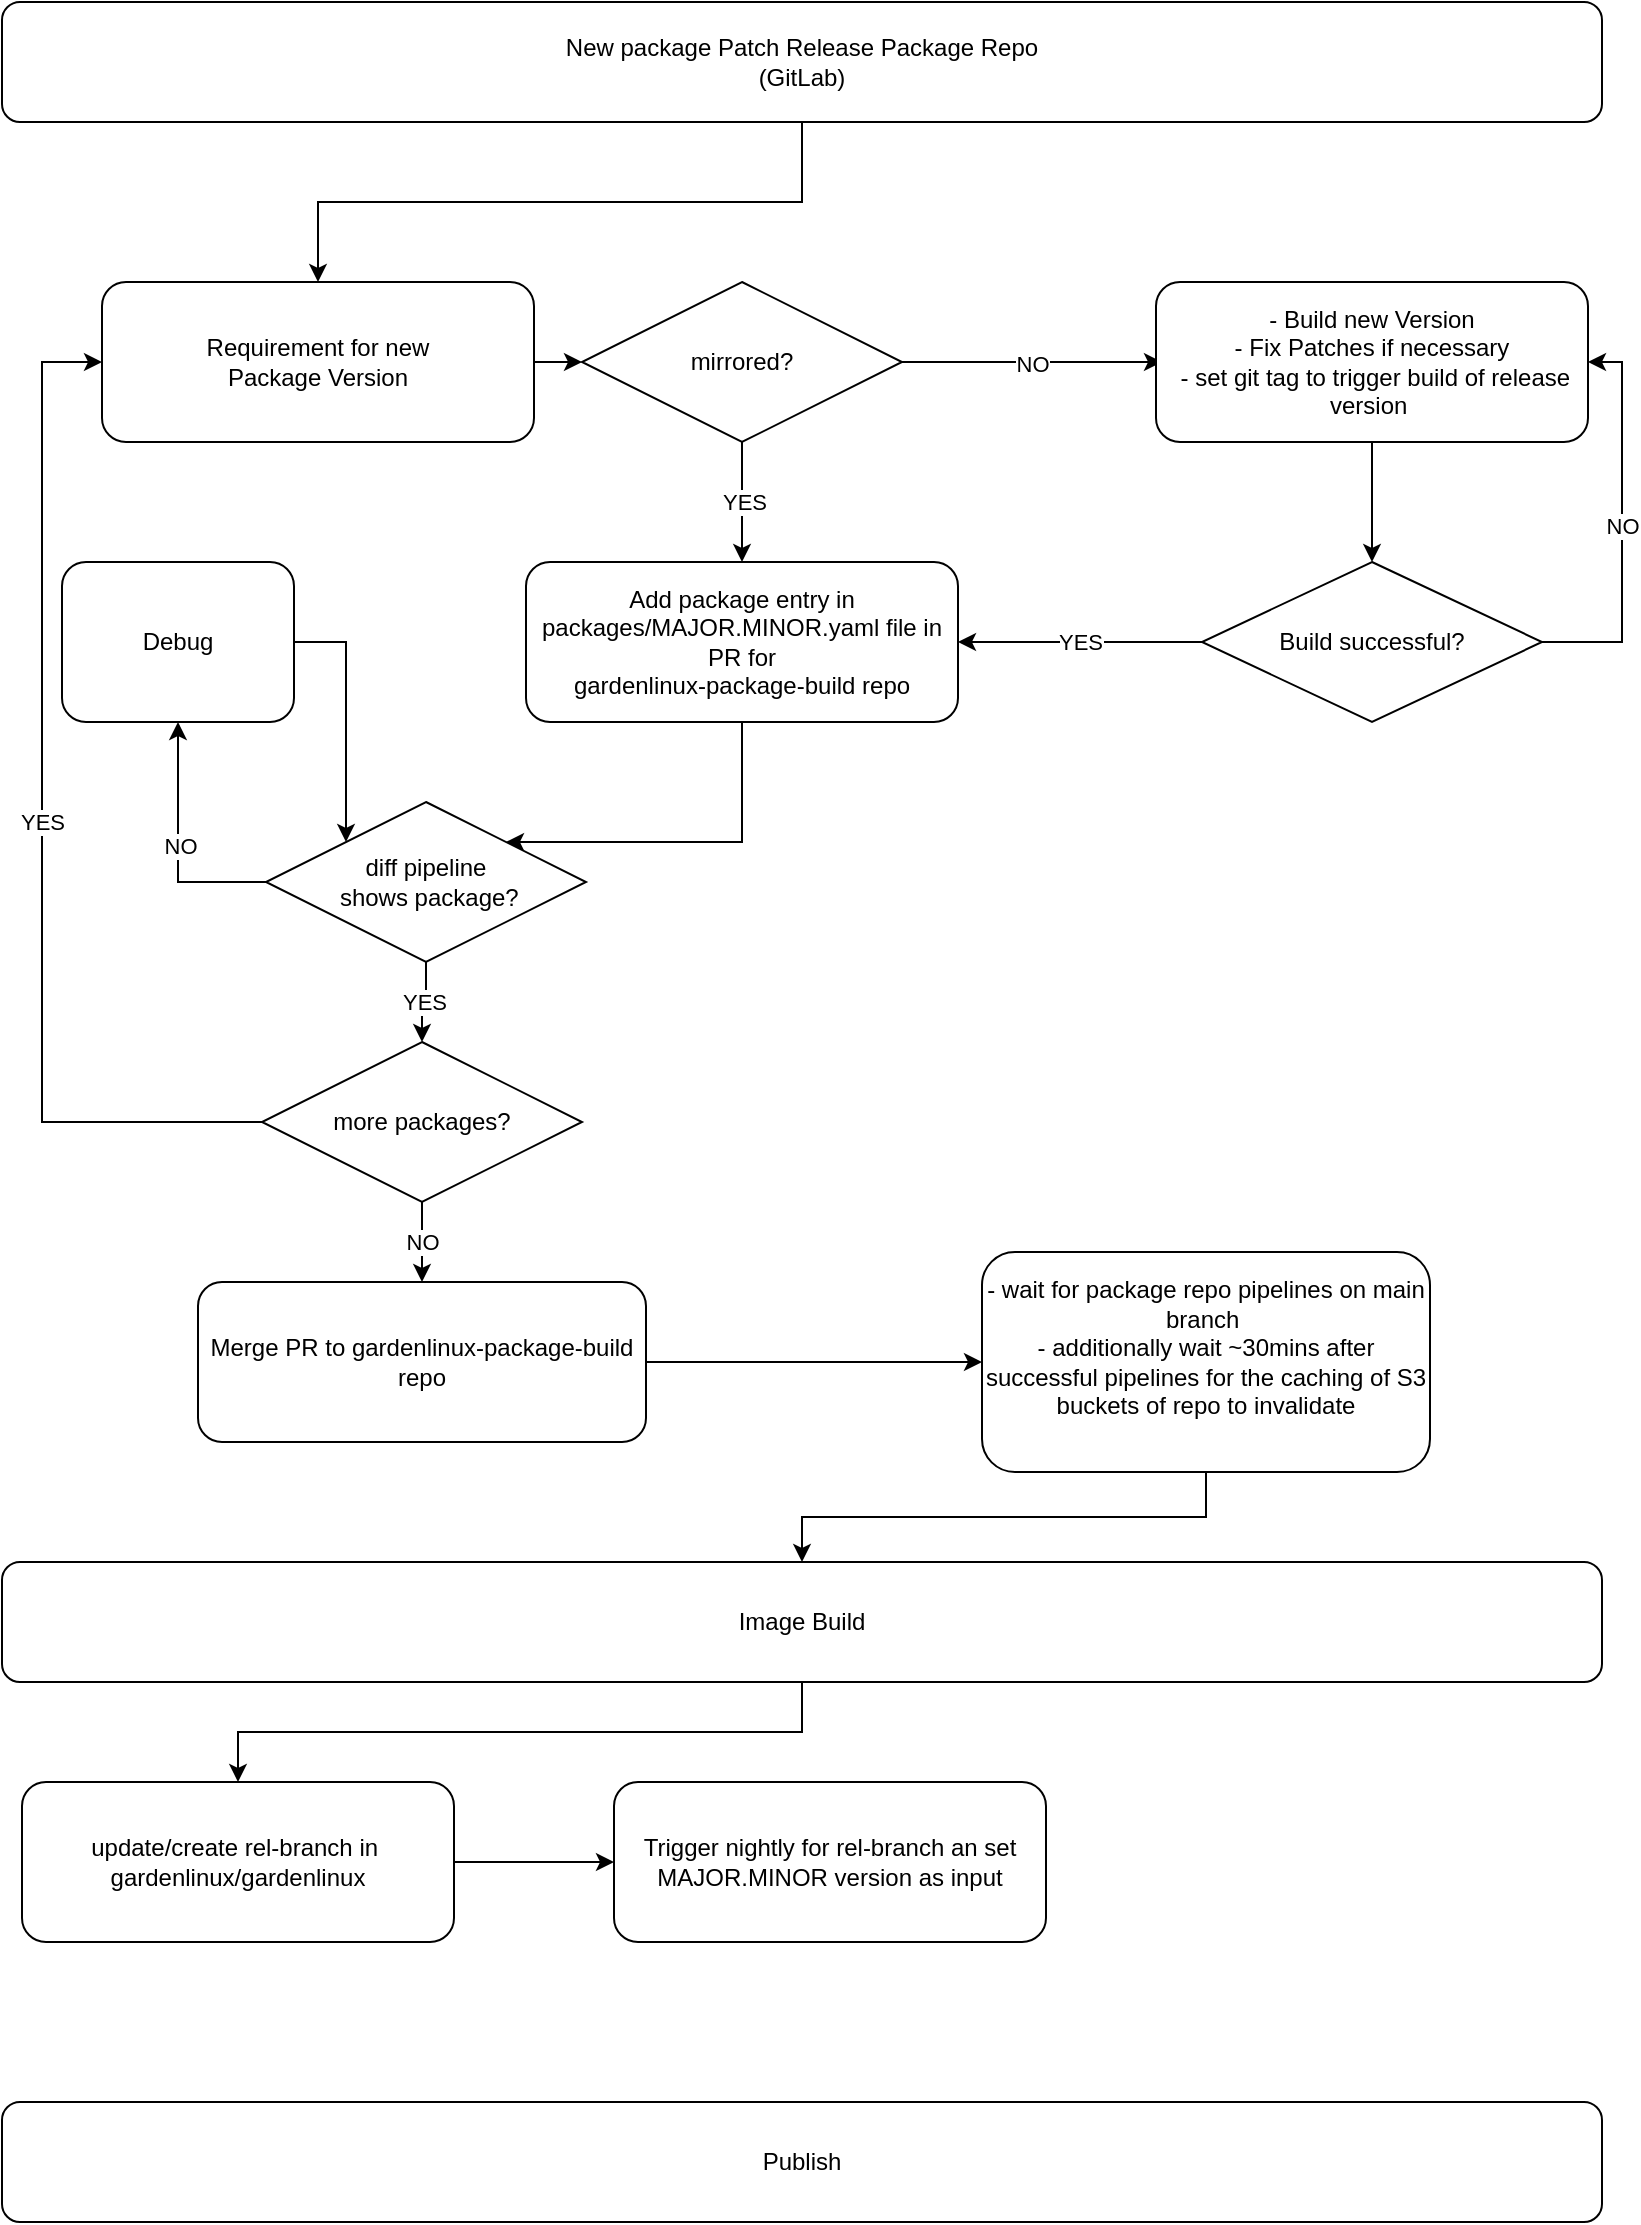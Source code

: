 <mxfile version="23.1.3" type="github">
  <diagram name="Page-1" id="NSF7K2qSmASbsmWNM3FZ">
    <mxGraphModel dx="1242" dy="1996" grid="1" gridSize="10" guides="1" tooltips="1" connect="1" arrows="1" fold="1" page="1" pageScale="1" pageWidth="827" pageHeight="1169" math="0" shadow="0">
      <root>
        <mxCell id="0" />
        <mxCell id="1" parent="0" />
        <mxCell id="F2_17KbJ8ExGYCIDA01D-46" style="edgeStyle=orthogonalEdgeStyle;rounded=0;orthogonalLoop=1;jettySize=auto;html=1;exitX=0.5;exitY=1;exitDx=0;exitDy=0;" parent="1" source="F2_17KbJ8ExGYCIDA01D-1" target="F2_17KbJ8ExGYCIDA01D-8" edge="1">
          <mxGeometry relative="1" as="geometry" />
        </mxCell>
        <mxCell id="F2_17KbJ8ExGYCIDA01D-1" value="New package Patch Release Package Repo&lt;br&gt;(GitLab)" style="rounded=1;whiteSpace=wrap;html=1;" parent="1" vertex="1">
          <mxGeometry y="-50" width="800" height="60" as="geometry" />
        </mxCell>
        <mxCell id="F2_17KbJ8ExGYCIDA01D-47" style="edgeStyle=orthogonalEdgeStyle;rounded=0;orthogonalLoop=1;jettySize=auto;html=1;exitX=0.5;exitY=1;exitDx=0;exitDy=0;entryX=0.5;entryY=0;entryDx=0;entryDy=0;" parent="1" source="F2_17KbJ8ExGYCIDA01D-2" target="F2_17KbJ8ExGYCIDA01D-9" edge="1">
          <mxGeometry relative="1" as="geometry" />
        </mxCell>
        <mxCell id="F2_17KbJ8ExGYCIDA01D-2" value="Image Build" style="rounded=1;whiteSpace=wrap;html=1;" parent="1" vertex="1">
          <mxGeometry y="730" width="800" height="60" as="geometry" />
        </mxCell>
        <mxCell id="F2_17KbJ8ExGYCIDA01D-3" value="Publish" style="rounded=1;whiteSpace=wrap;html=1;" parent="1" vertex="1">
          <mxGeometry y="1000" width="800" height="60" as="geometry" />
        </mxCell>
        <mxCell id="F2_17KbJ8ExGYCIDA01D-37" style="edgeStyle=orthogonalEdgeStyle;rounded=0;orthogonalLoop=1;jettySize=auto;html=1;exitX=0.5;exitY=1;exitDx=0;exitDy=0;entryX=1;entryY=0;entryDx=0;entryDy=0;" parent="1" source="F2_17KbJ8ExGYCIDA01D-6" target="F2_17KbJ8ExGYCIDA01D-27" edge="1">
          <mxGeometry relative="1" as="geometry">
            <Array as="points">
              <mxPoint x="370" y="370" />
            </Array>
          </mxGeometry>
        </mxCell>
        <mxCell id="F2_17KbJ8ExGYCIDA01D-6" value="Add package entry in packages/MAJOR.MINOR.yaml file in&lt;br&gt;&amp;nbsp;PR for&amp;nbsp;&lt;br&gt;gardenlinux-package-build repo" style="rounded=1;whiteSpace=wrap;html=1;" parent="1" vertex="1">
          <mxGeometry x="262" y="230" width="216" height="80" as="geometry" />
        </mxCell>
        <mxCell id="F2_17KbJ8ExGYCIDA01D-20" style="edgeStyle=orthogonalEdgeStyle;rounded=0;orthogonalLoop=1;jettySize=auto;html=1;exitX=1;exitY=0.5;exitDx=0;exitDy=0;entryX=0;entryY=0.5;entryDx=0;entryDy=0;" parent="1" source="F2_17KbJ8ExGYCIDA01D-8" target="F2_17KbJ8ExGYCIDA01D-12" edge="1">
          <mxGeometry relative="1" as="geometry" />
        </mxCell>
        <mxCell id="F2_17KbJ8ExGYCIDA01D-8" value="Requirement for new &lt;br&gt;Package Version" style="rounded=1;whiteSpace=wrap;html=1;" parent="1" vertex="1">
          <mxGeometry x="50" y="90" width="216" height="80" as="geometry" />
        </mxCell>
        <mxCell id="F2_17KbJ8ExGYCIDA01D-48" style="edgeStyle=orthogonalEdgeStyle;rounded=0;orthogonalLoop=1;jettySize=auto;html=1;exitX=1;exitY=0.5;exitDx=0;exitDy=0;entryX=0;entryY=0.5;entryDx=0;entryDy=0;" parent="1" source="F2_17KbJ8ExGYCIDA01D-9" target="F2_17KbJ8ExGYCIDA01D-10" edge="1">
          <mxGeometry relative="1" as="geometry" />
        </mxCell>
        <mxCell id="F2_17KbJ8ExGYCIDA01D-9" value="update/create rel-branch in&amp;nbsp;&lt;br&gt;gardenlinux/gardenlinux" style="rounded=1;whiteSpace=wrap;html=1;" parent="1" vertex="1">
          <mxGeometry x="10" y="840" width="216" height="80" as="geometry" />
        </mxCell>
        <mxCell id="F2_17KbJ8ExGYCIDA01D-10" value="Trigger nightly for rel-branch an set MAJOR.MINOR version as input&lt;br&gt;" style="rounded=1;whiteSpace=wrap;html=1;" parent="1" vertex="1">
          <mxGeometry x="306" y="840" width="216" height="80" as="geometry" />
        </mxCell>
        <mxCell id="F2_17KbJ8ExGYCIDA01D-14" value="NO" style="edgeStyle=orthogonalEdgeStyle;rounded=0;orthogonalLoop=1;jettySize=auto;html=1;exitX=1;exitY=0.5;exitDx=0;exitDy=0;" parent="1" source="F2_17KbJ8ExGYCIDA01D-12" edge="1">
          <mxGeometry relative="1" as="geometry">
            <mxPoint x="580" y="130" as="targetPoint" />
          </mxGeometry>
        </mxCell>
        <mxCell id="F2_17KbJ8ExGYCIDA01D-21" value="YES" style="edgeStyle=orthogonalEdgeStyle;rounded=0;orthogonalLoop=1;jettySize=auto;html=1;exitX=0.5;exitY=1;exitDx=0;exitDy=0;" parent="1" source="F2_17KbJ8ExGYCIDA01D-12" edge="1">
          <mxGeometry relative="1" as="geometry">
            <mxPoint x="370" y="230" as="targetPoint" />
          </mxGeometry>
        </mxCell>
        <mxCell id="F2_17KbJ8ExGYCIDA01D-12" value="mirrored?" style="rhombus;whiteSpace=wrap;html=1;" parent="1" vertex="1">
          <mxGeometry x="290" y="90" width="160" height="80" as="geometry" />
        </mxCell>
        <mxCell id="F2_17KbJ8ExGYCIDA01D-25" style="edgeStyle=orthogonalEdgeStyle;rounded=0;orthogonalLoop=1;jettySize=auto;html=1;exitX=0.5;exitY=1;exitDx=0;exitDy=0;entryX=0.5;entryY=0;entryDx=0;entryDy=0;" parent="1" source="F2_17KbJ8ExGYCIDA01D-16" target="F2_17KbJ8ExGYCIDA01D-18" edge="1">
          <mxGeometry relative="1" as="geometry" />
        </mxCell>
        <mxCell id="F2_17KbJ8ExGYCIDA01D-16" value="- Build new Version&lt;br&gt;- Fix Patches if necessary&lt;br&gt;&amp;nbsp;- set git tag to trigger build of release version&amp;nbsp;" style="rounded=1;whiteSpace=wrap;html=1;" parent="1" vertex="1">
          <mxGeometry x="577" y="90" width="216" height="80" as="geometry" />
        </mxCell>
        <mxCell id="F2_17KbJ8ExGYCIDA01D-19" value="NO" style="edgeStyle=orthogonalEdgeStyle;rounded=0;orthogonalLoop=1;jettySize=auto;html=1;exitX=1;exitY=0.5;exitDx=0;exitDy=0;entryX=1;entryY=0.5;entryDx=0;entryDy=0;" parent="1" source="F2_17KbJ8ExGYCIDA01D-18" target="F2_17KbJ8ExGYCIDA01D-16" edge="1">
          <mxGeometry relative="1" as="geometry">
            <Array as="points">
              <mxPoint x="810" y="270" />
              <mxPoint x="810" y="130" />
            </Array>
          </mxGeometry>
        </mxCell>
        <mxCell id="F2_17KbJ8ExGYCIDA01D-36" value="YES" style="edgeStyle=orthogonalEdgeStyle;rounded=0;orthogonalLoop=1;jettySize=auto;html=1;exitX=0;exitY=0.5;exitDx=0;exitDy=0;entryX=1;entryY=0.5;entryDx=0;entryDy=0;" parent="1" source="F2_17KbJ8ExGYCIDA01D-18" target="F2_17KbJ8ExGYCIDA01D-6" edge="1">
          <mxGeometry relative="1" as="geometry" />
        </mxCell>
        <mxCell id="F2_17KbJ8ExGYCIDA01D-18" value="Build successful?" style="rhombus;whiteSpace=wrap;html=1;" parent="1" vertex="1">
          <mxGeometry x="600" y="230" width="170" height="80" as="geometry" />
        </mxCell>
        <mxCell id="F2_17KbJ8ExGYCIDA01D-28" value="NO" style="edgeStyle=orthogonalEdgeStyle;rounded=0;orthogonalLoop=1;jettySize=auto;html=1;exitX=0;exitY=0.5;exitDx=0;exitDy=0;entryX=0.5;entryY=1;entryDx=0;entryDy=0;" parent="1" source="F2_17KbJ8ExGYCIDA01D-27" target="F2_17KbJ8ExGYCIDA01D-29" edge="1">
          <mxGeometry x="-0.003" relative="1" as="geometry">
            <mxPoint x="120" y="500" as="targetPoint" />
            <mxPoint x="1" as="offset" />
          </mxGeometry>
        </mxCell>
        <mxCell id="F2_17KbJ8ExGYCIDA01D-43" value="YES" style="edgeStyle=orthogonalEdgeStyle;rounded=0;orthogonalLoop=1;jettySize=auto;html=1;exitX=0.5;exitY=1;exitDx=0;exitDy=0;entryX=0.5;entryY=0;entryDx=0;entryDy=0;" parent="1" source="F2_17KbJ8ExGYCIDA01D-27" target="F2_17KbJ8ExGYCIDA01D-42" edge="1">
          <mxGeometry relative="1" as="geometry" />
        </mxCell>
        <mxCell id="F2_17KbJ8ExGYCIDA01D-27" value="diff pipeline&lt;br&gt;&amp;nbsp;shows package?" style="rhombus;whiteSpace=wrap;html=1;" parent="1" vertex="1">
          <mxGeometry x="132" y="350" width="160" height="80" as="geometry" />
        </mxCell>
        <mxCell id="F2_17KbJ8ExGYCIDA01D-38" style="edgeStyle=orthogonalEdgeStyle;rounded=0;orthogonalLoop=1;jettySize=auto;html=1;exitX=1;exitY=0.5;exitDx=0;exitDy=0;entryX=0;entryY=0;entryDx=0;entryDy=0;" parent="1" source="F2_17KbJ8ExGYCIDA01D-29" target="F2_17KbJ8ExGYCIDA01D-27" edge="1">
          <mxGeometry relative="1" as="geometry" />
        </mxCell>
        <mxCell id="F2_17KbJ8ExGYCIDA01D-29" value="Debug" style="rounded=1;whiteSpace=wrap;html=1;" parent="1" vertex="1">
          <mxGeometry x="30" y="230" width="116" height="80" as="geometry" />
        </mxCell>
        <mxCell id="F2_17KbJ8ExGYCIDA01D-34" style="edgeStyle=orthogonalEdgeStyle;rounded=0;orthogonalLoop=1;jettySize=auto;html=1;exitX=1;exitY=0.5;exitDx=0;exitDy=0;entryX=0;entryY=0.5;entryDx=0;entryDy=0;" parent="1" source="F2_17KbJ8ExGYCIDA01D-33" target="F2_17KbJ8ExGYCIDA01D-35" edge="1">
          <mxGeometry relative="1" as="geometry">
            <mxPoint x="410" y="695" as="targetPoint" />
          </mxGeometry>
        </mxCell>
        <mxCell id="F2_17KbJ8ExGYCIDA01D-33" value="Merge PR to gardenlinux-package-build repo" style="rounded=1;whiteSpace=wrap;html=1;" parent="1" vertex="1">
          <mxGeometry x="98" y="590" width="224" height="80" as="geometry" />
        </mxCell>
        <mxCell id="F2_17KbJ8ExGYCIDA01D-39" style="edgeStyle=orthogonalEdgeStyle;rounded=0;orthogonalLoop=1;jettySize=auto;html=1;exitX=0.5;exitY=1;exitDx=0;exitDy=0;entryX=0.5;entryY=0;entryDx=0;entryDy=0;" parent="1" source="F2_17KbJ8ExGYCIDA01D-35" target="F2_17KbJ8ExGYCIDA01D-2" edge="1">
          <mxGeometry relative="1" as="geometry" />
        </mxCell>
        <mxCell id="F2_17KbJ8ExGYCIDA01D-35" value="- wait for package repo pipelines on main branch&amp;nbsp;&lt;br&gt;- additionally wait ~30mins after successful pipelines for the caching of S3 buckets of repo to invalidate&lt;br&gt;&amp;nbsp;" style="rounded=1;whiteSpace=wrap;html=1;" parent="1" vertex="1">
          <mxGeometry x="490" y="575" width="224" height="110" as="geometry" />
        </mxCell>
        <mxCell id="F2_17KbJ8ExGYCIDA01D-44" value="NO" style="edgeStyle=orthogonalEdgeStyle;rounded=0;orthogonalLoop=1;jettySize=auto;html=1;exitX=0.5;exitY=1;exitDx=0;exitDy=0;entryX=0.5;entryY=0;entryDx=0;entryDy=0;" parent="1" source="F2_17KbJ8ExGYCIDA01D-42" target="F2_17KbJ8ExGYCIDA01D-33" edge="1">
          <mxGeometry relative="1" as="geometry" />
        </mxCell>
        <mxCell id="F2_17KbJ8ExGYCIDA01D-45" value="YES" style="edgeStyle=orthogonalEdgeStyle;rounded=0;orthogonalLoop=1;jettySize=auto;html=1;exitX=0;exitY=0.5;exitDx=0;exitDy=0;entryX=0;entryY=0.5;entryDx=0;entryDy=0;" parent="1" source="F2_17KbJ8ExGYCIDA01D-42" target="F2_17KbJ8ExGYCIDA01D-8" edge="1">
          <mxGeometry relative="1" as="geometry">
            <Array as="points">
              <mxPoint x="20" y="510" />
              <mxPoint x="20" y="130" />
            </Array>
          </mxGeometry>
        </mxCell>
        <mxCell id="F2_17KbJ8ExGYCIDA01D-42" value="more packages?" style="rhombus;whiteSpace=wrap;html=1;" parent="1" vertex="1">
          <mxGeometry x="130" y="470" width="160" height="80" as="geometry" />
        </mxCell>
      </root>
    </mxGraphModel>
  </diagram>
</mxfile>
